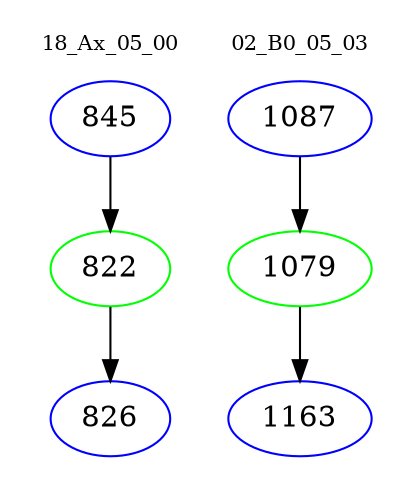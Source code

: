 digraph{
subgraph cluster_0 {
color = white
label = "18_Ax_05_00";
fontsize=10;
T0_845 [label="845", color="blue"]
T0_845 -> T0_822 [color="black"]
T0_822 [label="822", color="green"]
T0_822 -> T0_826 [color="black"]
T0_826 [label="826", color="blue"]
}
subgraph cluster_1 {
color = white
label = "02_B0_05_03";
fontsize=10;
T1_1087 [label="1087", color="blue"]
T1_1087 -> T1_1079 [color="black"]
T1_1079 [label="1079", color="green"]
T1_1079 -> T1_1163 [color="black"]
T1_1163 [label="1163", color="blue"]
}
}
